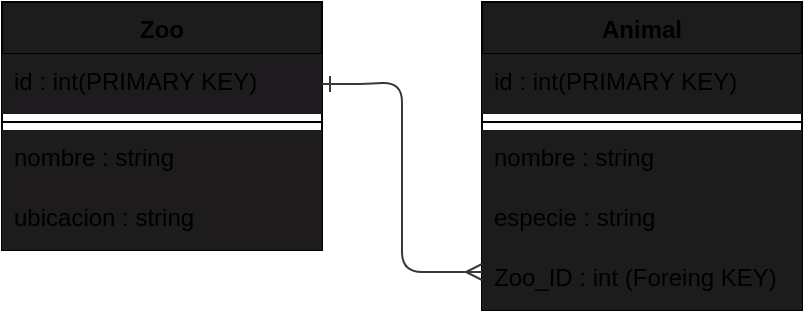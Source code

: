 <mxfile>
    <diagram id="LJLFSZJTENhmira4SbCX" name="Página-1">
        <mxGraphModel dx="771" dy="656" grid="1" gridSize="10" guides="1" tooltips="1" connect="1" arrows="1" fold="1" page="1" pageScale="1" pageWidth="850" pageHeight="1100" math="0" shadow="0">
            <root>
                <mxCell id="0"/>
                <mxCell id="1" parent="0"/>
                <mxCell id="2" value="Zoo" style="swimlane;fontStyle=1;align=center;verticalAlign=top;childLayout=stackLayout;horizontal=1;startSize=26;horizontalStack=0;resizeParent=1;resizeParentMax=0;resizeLast=0;collapsible=1;marginBottom=0;spacing=2;fillColor=#1D1C1D;" vertex="1" parent="1">
                    <mxGeometry x="120" y="150" width="160" height="124" as="geometry">
                        <mxRectangle x="120" y="80" width="60" height="30" as="alternateBounds"/>
                    </mxGeometry>
                </mxCell>
                <mxCell id="3" value="id : int(PRIMARY KEY)" style="text;strokeColor=none;fillColor=#1D1B1D;align=left;verticalAlign=top;spacingLeft=4;spacingRight=4;overflow=hidden;rotatable=0;points=[[0,0.5],[1,0.5]];portConstraint=eastwest;" vertex="1" parent="2">
                    <mxGeometry y="26" width="160" height="30" as="geometry"/>
                </mxCell>
                <mxCell id="4" value="" style="line;strokeWidth=1;fillColor=none;align=left;verticalAlign=middle;spacingTop=-1;spacingLeft=3;spacingRight=3;rotatable=0;labelPosition=right;points=[];portConstraint=eastwest;strokeColor=inherit;" vertex="1" parent="2">
                    <mxGeometry y="56" width="160" height="8" as="geometry"/>
                </mxCell>
                <mxCell id="5" value="nombre : string" style="text;strokeColor=none;fillColor=#1D1B1C;align=left;verticalAlign=top;spacingLeft=4;spacingRight=4;overflow=hidden;rotatable=0;points=[[0,0.5],[1,0.5]];portConstraint=eastwest;container=0;" vertex="1" parent="2">
                    <mxGeometry y="64" width="160" height="30" as="geometry"/>
                </mxCell>
                <mxCell id="12" value="ubicacion : string" style="text;strokeColor=none;fillColor=#1D1B1C;align=left;verticalAlign=top;spacingLeft=4;spacingRight=4;overflow=hidden;rotatable=0;points=[[0,0.5],[1,0.5]];portConstraint=eastwest;container=0;" vertex="1" parent="2">
                    <mxGeometry y="94" width="160" height="30" as="geometry"/>
                </mxCell>
                <mxCell id="7" value="Animal" style="swimlane;fontStyle=1;align=center;verticalAlign=top;childLayout=stackLayout;horizontal=1;startSize=26;horizontalStack=0;resizeParent=1;resizeParentMax=0;resizeLast=0;collapsible=1;marginBottom=0;fillColor=#1D1C1D;" vertex="1" parent="1">
                    <mxGeometry x="360" y="150" width="160" height="154" as="geometry"/>
                </mxCell>
                <mxCell id="8" value="id : int(PRIMARY KEY)" style="text;strokeColor=none;fillColor=#1D1C1D;align=left;verticalAlign=top;spacingLeft=4;spacingRight=4;overflow=hidden;rotatable=0;points=[[0,0.5],[1,0.5]];portConstraint=eastwest;" vertex="1" parent="7">
                    <mxGeometry y="26" width="160" height="30" as="geometry"/>
                </mxCell>
                <mxCell id="9" value="" style="line;strokeWidth=1;fillColor=none;align=left;verticalAlign=middle;spacingTop=-1;spacingLeft=3;spacingRight=3;rotatable=0;labelPosition=right;points=[];portConstraint=eastwest;strokeColor=inherit;" vertex="1" parent="7">
                    <mxGeometry y="56" width="160" height="8" as="geometry"/>
                </mxCell>
                <mxCell id="10" value="nombre : string" style="text;strokeColor=none;fillColor=#1D1C1D;align=left;verticalAlign=top;spacingLeft=4;spacingRight=4;overflow=hidden;rotatable=0;points=[[0,0.5],[1,0.5]];portConstraint=eastwest;" vertex="1" parent="7">
                    <mxGeometry y="64" width="160" height="30" as="geometry"/>
                </mxCell>
                <mxCell id="16" value="especie : string" style="text;strokeColor=none;fillColor=#1D1C1D;align=left;verticalAlign=top;spacingLeft=4;spacingRight=4;overflow=hidden;rotatable=0;points=[[0,0.5],[1,0.5]];portConstraint=eastwest;flipH=1;flipV=1;" vertex="1" parent="7">
                    <mxGeometry y="94" width="160" height="30" as="geometry"/>
                </mxCell>
                <mxCell id="17" value="Zoo_ID : int (Foreing KEY)" style="text;strokeColor=none;fillColor=#1D1C1D;align=left;verticalAlign=top;spacingLeft=4;spacingRight=4;overflow=hidden;rotatable=0;points=[[0,0.5],[1,0.5]];portConstraint=eastwest;" vertex="1" parent="7">
                    <mxGeometry y="124" width="160" height="30" as="geometry"/>
                </mxCell>
                <mxCell id="18" style="edgeStyle=none;html=1;entryX=1;entryY=0.5;entryDx=0;entryDy=0;endArrow=ERone;endFill=0;startArrow=ERmany;startFill=0;fillColor=#eeeeee;strokeColor=#36393d;" edge="1" parent="1" target="3">
                    <mxGeometry relative="1" as="geometry">
                        <mxPoint x="320" y="280" as="targetPoint"/>
                        <mxPoint x="360" y="285" as="sourcePoint"/>
                        <Array as="points">
                            <mxPoint x="320" y="285"/>
                            <mxPoint x="320" y="190"/>
                            <mxPoint x="300" y="191"/>
                        </Array>
                    </mxGeometry>
                </mxCell>
            </root>
        </mxGraphModel>
    </diagram>
</mxfile>